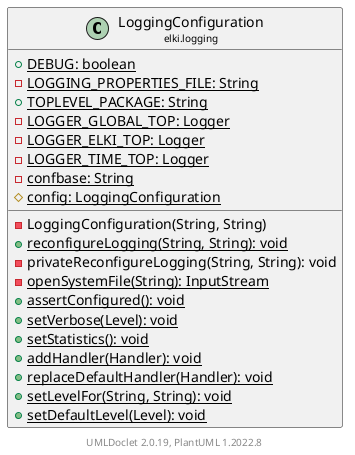 @startuml
    remove .*\.(Instance|Par|Parameterizer|Factory)$
    set namespaceSeparator none
    hide empty fields
    hide empty methods

    class "<size:14>LoggingConfiguration\n<size:10>elki.logging" as elki.logging.LoggingConfiguration [[LoggingConfiguration.html]] {
        {static} +DEBUG: boolean
        {static} -LOGGING_PROPERTIES_FILE: String
        {static} +TOPLEVEL_PACKAGE: String
        {static} -LOGGER_GLOBAL_TOP: Logger
        {static} -LOGGER_ELKI_TOP: Logger
        {static} -LOGGER_TIME_TOP: Logger
        {static} -confbase: String
        {static} #config: LoggingConfiguration
        -LoggingConfiguration(String, String)
        {static} +reconfigureLogging(String, String): void
        -privateReconfigureLogging(String, String): void
        {static} -openSystemFile(String): InputStream
        {static} +assertConfigured(): void
        {static} +setVerbose(Level): void
        {static} +setStatistics(): void
        {static} +addHandler(Handler): void
        {static} +replaceDefaultHandler(Handler): void
        {static} +setLevelFor(String, String): void
        {static} +setDefaultLevel(Level): void
    }

    center footer UMLDoclet 2.0.19, PlantUML 1.2022.8
@enduml
